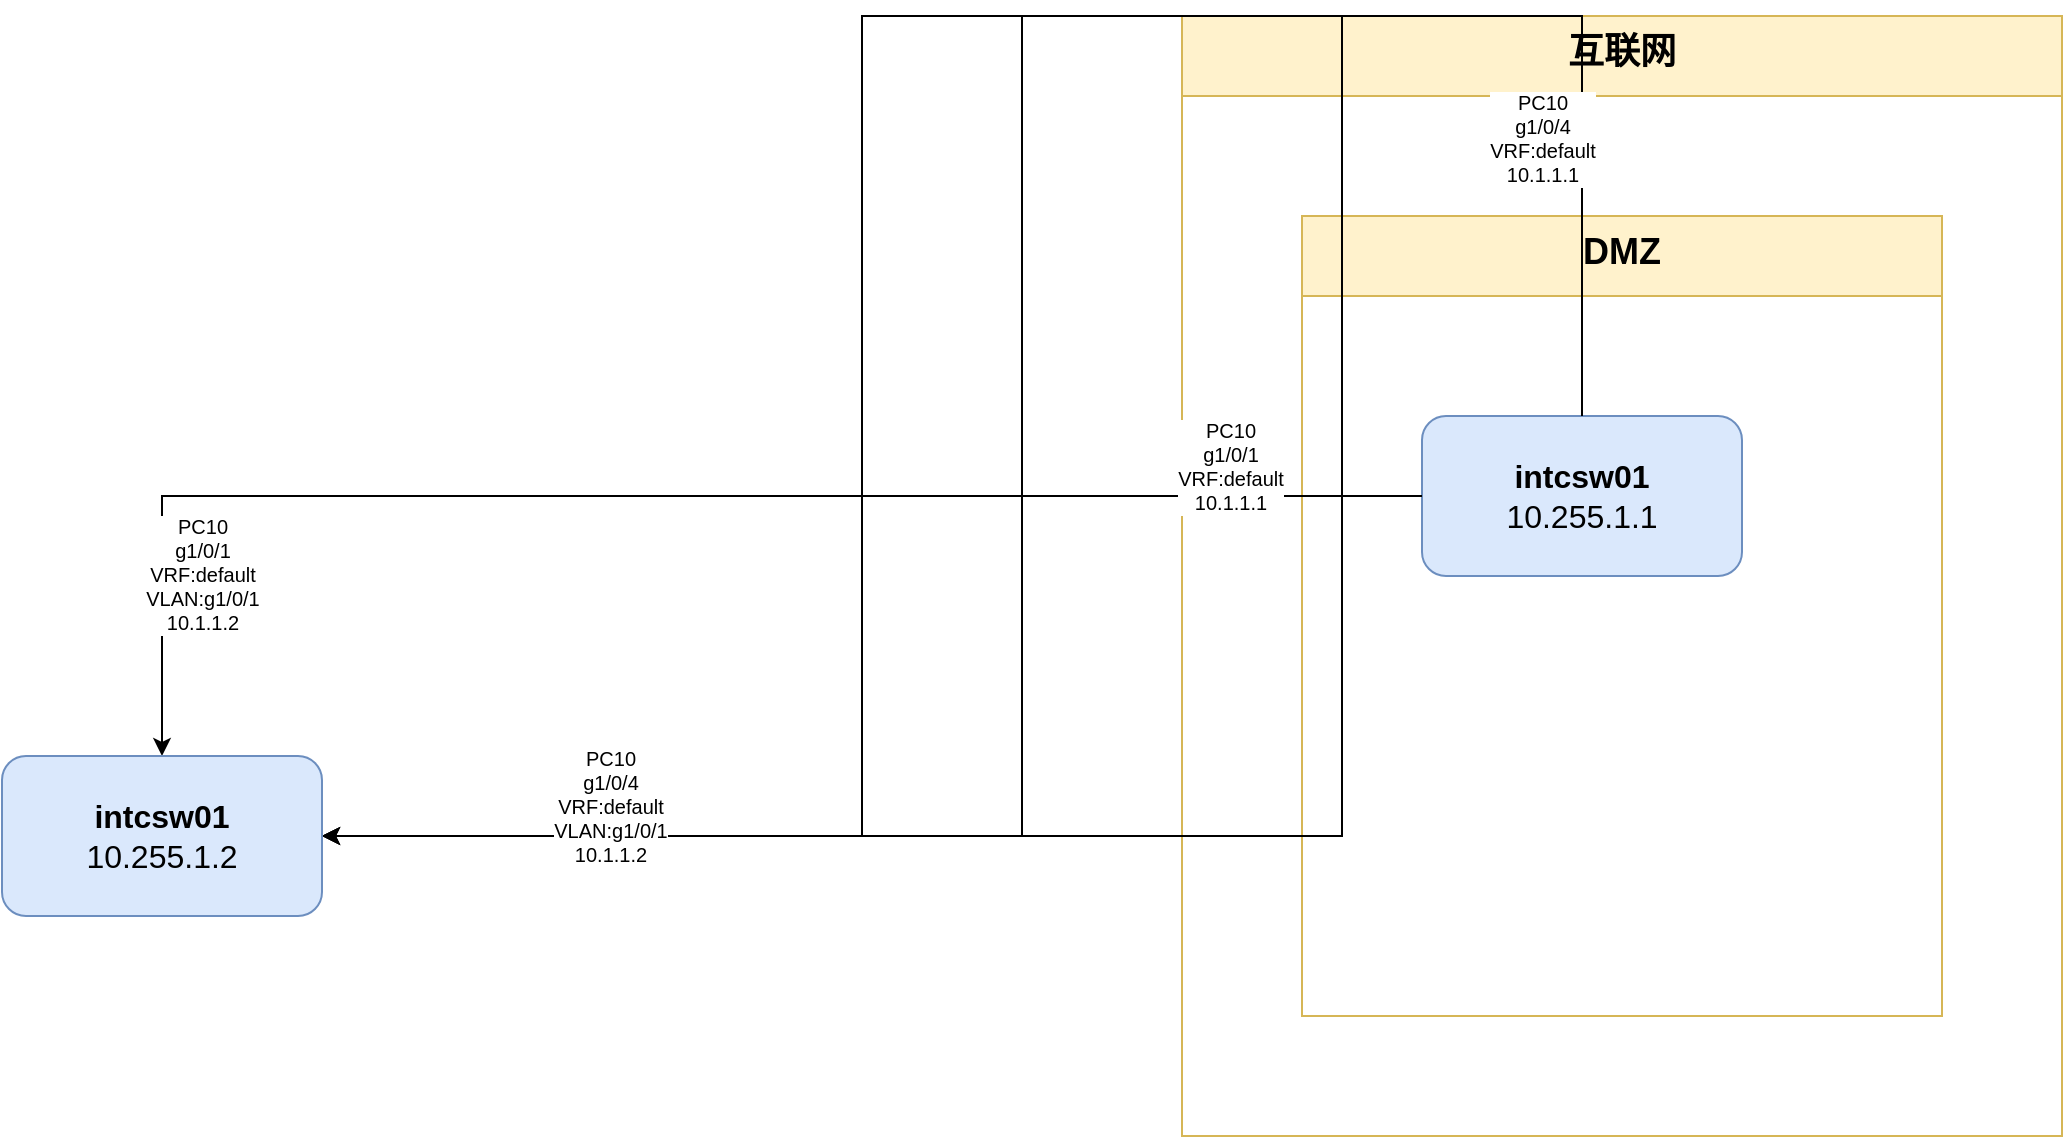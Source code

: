 <mxfile version="28.1.2">
  <diagram id="topology" name="Topology">
    <mxGraphModel dx="2487" dy="2759" grid="1" gridSize="10" guides="1" tooltips="1" connect="1" arrows="1" fold="1" page="1" pageScale="1" pageWidth="1654" pageHeight="2339" math="0" shadow="0">
      <root>
        <mxCell id="0" />
        <mxCell id="1" parent="0" />
        <mxCell id="region_2" value="互联网" style="swimlane;fontStyle=1;align=center;verticalAlign=top;horizontal=1;startSize=40;collapsible=0;marginBottom=0;fillColor=#fff2cc;strokeColor=#d6b656;fontSize=18;" parent="1" vertex="1" data_type="region" data_name="互联网" data_parent_name="">
          <mxGeometry width="440" height="560" as="geometry" />
        </mxCell>
        <mxCell id="region_3" value="DMZ" style="swimlane;fontStyle=1;align=center;verticalAlign=top;horizontal=1;startSize=40;collapsible=0;marginBottom=0;fillColor=#fff2cc;strokeColor=#d6b656;fontSize=18;" parent="region_2" vertex="1" data_type="region" data_name="DMZ" data_parent_name="互联网">
          <mxGeometry x="60" y="100" width="320" height="400" as="geometry" />
        </mxCell>
        <mxCell id="device_4" value="&lt;div&gt;&lt;b&gt;intcsw01&lt;/b&gt;&lt;br/&gt;10.255.1.1&lt;/div&gt;" style="rounded=1;whiteSpace=wrap;html=1;fillColor=#dae8fc;strokeColor=#6c8ebf;fontSize=16;" parent="region_3" vertex="1" data_type="device" data_device_name="intcsw01" data_management_address="10.255.1.1" data_region="DMZ" data_parent_region="互联网" data_device_model="8886" data_device_type="核心交换机" data_cabinet="a01" data_u_position="20">
          <mxGeometry x="60" y="100" width="160" height="80" as="geometry" />
        </mxCell>
        <mxCell id="edge_6" value="" style="edgeStyle=orthogonalEdgeStyle;rounded=0;orthogonalLoop=1;jettySize=auto;html=1;strokeColor=#000000;orthogonal=1;endArrow=classic;endFill=1;" parent="1" source="device_4" target="device_5" edge="1" data_type="link" data_sequence="1" data_usage="核心互联" data_cable_type="光纤" data_bandwidth="" data_remark="" data_src_device_name="intcsw01" data_src_management_address="10.255.1.1" data_src_parent_region="互联网" data_src_region="DMZ" data_src_device_model="8886" data_src_device_type="核心交换机" data_src_cabinet="a01" data_src_u_position="20" data_src_port_channel="10" data_src_physical_interface="g1/0/1" data_src_vrf="default" data_src_vlan="" data_src_interface_ip="10.1.1.1" data_dst_device_name="intcsw01" data_dst_management_address="10.255.1.2" data_dst_parent_region="互联网" data_dst_region="DMZ" data_dst_device_model="8886" data_dst_device_type="核心交换机" data_dst_cabinet="a02" data_dst_u_position="20" data_dst_port_channel="10" data_dst_physical_interface="g1/0/1" data_dst_vrf="default" data_dst_vlan="g1/0/1" data_dst_interface_ip="10.1.1.2">
          <mxGeometry relative="1" as="geometry">
            <mxPoint as="targetPoint" />
          </mxGeometry>
        </mxCell>
        <mxCell id="edgeLabel_7" value="PC10&lt;br/&gt;g1/0/1&lt;br/&gt;VRF:default&lt;br/&gt;10.1.1.1" style="edgeLabel;html=1;align=center;verticalAlign=middle;resizable=0;points=[];fontSize=10;fontColor=#000000;labelBackgroundColor=#ffffff;strokeColor=#cccccc;rounded=1;" parent="edge_6" vertex="1" connectable="0">
          <mxGeometry x="-0.8" relative="1" as="geometry">
            <mxPoint x="-20" y="-15" as="offset" />
          </mxGeometry>
        </mxCell>
        <mxCell id="edgeLabel_8" value="PC10&lt;br/&gt;g1/0/1&lt;br/&gt;VRF:default&lt;br/&gt;VLAN:g1/0/1&lt;br/&gt;10.1.1.2" style="edgeLabel;html=1;align=center;verticalAlign=middle;resizable=0;points=[];fontSize=10;fontColor=#000000;labelBackgroundColor=#ffffff;strokeColor=#cccccc;rounded=1;" parent="edge_6" vertex="1" connectable="0">
          <mxGeometry x="0.8" relative="1" as="geometry">
            <mxPoint x="20" y="-15" as="offset" />
          </mxGeometry>
        </mxCell>
        <mxCell id="edge_9" value="" style="edgeStyle=orthogonalEdgeStyle;rounded=0;orthogonalLoop=1;jettySize=auto;html=1;strokeColor=#000000;orthogonal=1;endArrow=classic;endFill=1;" parent="1" source="device_4" target="device_5" edge="1" data_type="link" data_sequence="1" data_usage="核心互联" data_cable_type="光纤" data_bandwidth="" data_remark="" data_src_device_name="intcsw01" data_src_management_address="10.255.1.1" data_src_parent_region="互联网" data_src_region="DMZ" data_src_device_model="8886" data_src_device_type="核心交换机" data_src_cabinet="a01" data_src_u_position="20" data_src_port_channel="10" data_src_physical_interface="g1/0/2" data_src_vrf="default" data_src_vlan="" data_src_interface_ip="10.1.1.1" data_dst_device_name="intcsw01" data_dst_management_address="10.255.1.2" data_dst_parent_region="互联网" data_dst_region="DMZ" data_dst_device_model="8886" data_dst_device_type="核心交换机" data_dst_cabinet="a02" data_dst_u_position="20" data_dst_port_channel="10" data_dst_physical_interface="g1/0/2" data_dst_vrf="default" data_dst_vlan="g1/0/1" data_dst_interface_ip="10.1.1.2">
          <mxGeometry relative="1" as="geometry">
            <Array as="points">
              <mxPoint x="-80" />
            </Array>
            <mxPoint as="targetPoint" />
          </mxGeometry>
        </mxCell>
        <mxCell id="edgeLabel_10" value="PC10&lt;br/&gt;g1/0/2&lt;br/&gt;VRF:default&lt;br/&gt;10.1.1.1" style="edgeLabel;html=1;align=center;verticalAlign=middle;resizable=0;points=[];fontSize=10;fontColor=#000000;labelBackgroundColor=#ffffff;strokeColor=#cccccc;rounded=1;" parent="edge_9" vertex="1" connectable="0">
          <mxGeometry x="-0.8" relative="1" as="geometry">
            <mxPoint x="-20" y="-15" as="offset" />
          </mxGeometry>
        </mxCell>
        <mxCell id="edgeLabel_11" value="PC10&lt;br/&gt;g1/0/2&lt;br/&gt;VRF:default&lt;br/&gt;VLAN:g1/0/1&lt;br/&gt;10.1.1.2" style="edgeLabel;html=1;align=center;verticalAlign=middle;resizable=0;points=[];fontSize=10;fontColor=#000000;labelBackgroundColor=#ffffff;strokeColor=#cccccc;rounded=1;" parent="edge_9" vertex="1" connectable="0">
          <mxGeometry x="0.8" relative="1" as="geometry">
            <mxPoint x="20" y="-15" as="offset" />
          </mxGeometry>
        </mxCell>
        <mxCell id="edge_12" value="" style="edgeStyle=orthogonalEdgeStyle;rounded=0;orthogonalLoop=1;jettySize=auto;html=1;strokeColor=#000000;orthogonal=1;endArrow=classic;endFill=1;" parent="1" source="device_4" target="device_5" edge="1" data_type="link" data_sequence="1" data_usage="核心互联" data_cable_type="光纤" data_bandwidth="" data_remark="" data_src_device_name="intcsw01" data_src_management_address="10.255.1.1" data_src_parent_region="互联网" data_src_region="DMZ" data_src_device_model="8886" data_src_device_type="核心交换机" data_src_cabinet="a01" data_src_u_position="20" data_src_port_channel="10" data_src_physical_interface="g1/0/3" data_src_vrf="default" data_src_vlan="" data_src_interface_ip="10.1.1.1" data_dst_device_name="intcsw01" data_dst_management_address="10.255.1.2" data_dst_parent_region="互联网" data_dst_region="DMZ" data_dst_device_model="8886" data_dst_device_type="核心交换机" data_dst_cabinet="a02" data_dst_u_position="20" data_dst_port_channel="10" data_dst_physical_interface="g1/0/3" data_dst_vrf="default" data_dst_vlan="g1/0/1" data_dst_interface_ip="10.1.1.2">
          <mxGeometry relative="1" as="geometry">
            <Array as="points">
              <mxPoint x="80" />
            </Array>
            <mxPoint as="targetPoint" />
          </mxGeometry>
        </mxCell>
        <mxCell id="edgeLabel_13" value="PC10&lt;br/&gt;g1/0/3&lt;br/&gt;VRF:default&lt;br/&gt;10.1.1.1" style="edgeLabel;html=1;align=center;verticalAlign=middle;resizable=0;points=[];fontSize=10;fontColor=#000000;labelBackgroundColor=#ffffff;strokeColor=#cccccc;rounded=1;" parent="edge_12" vertex="1" connectable="0">
          <mxGeometry x="-0.8" relative="1" as="geometry">
            <mxPoint x="-20" y="-15" as="offset" />
          </mxGeometry>
        </mxCell>
        <mxCell id="edgeLabel_14" value="PC10&lt;br/&gt;g1/0/3&lt;br/&gt;VRF:default&lt;br/&gt;VLAN:g1/0/1&lt;br/&gt;10.1.1.2" style="edgeLabel;html=1;align=center;verticalAlign=middle;resizable=0;points=[];fontSize=10;fontColor=#000000;labelBackgroundColor=#ffffff;strokeColor=#cccccc;rounded=1;" parent="edge_12" vertex="1" connectable="0">
          <mxGeometry x="0.8" relative="1" as="geometry">
            <mxPoint x="20" y="-15" as="offset" />
          </mxGeometry>
        </mxCell>
        <mxCell id="edge_15" value="" style="edgeStyle=orthogonalEdgeStyle;rounded=0;orthogonalLoop=1;jettySize=auto;html=1;strokeColor=#000000;orthogonal=1;endArrow=classic;endFill=1;" parent="1" source="device_4" target="device_5" edge="1" data_type="link" data_sequence="1" data_usage="核心互联" data_cable_type="光纤" data_bandwidth="" data_remark="" data_src_device_name="intcsw01" data_src_management_address="10.255.1.1" data_src_parent_region="互联网" data_src_region="DMZ" data_src_device_model="8886" data_src_device_type="核心交换机" data_src_cabinet="a01" data_src_u_position="20" data_src_port_channel="10" data_src_physical_interface="g1/0/4" data_src_vrf="default" data_src_vlan="" data_src_interface_ip="10.1.1.1" data_dst_device_name="intcsw01" data_dst_management_address="10.255.1.2" data_dst_parent_region="互联网" data_dst_region="DMZ" data_dst_device_model="8886" data_dst_device_type="核心交换机" data_dst_cabinet="a02" data_dst_u_position="20" data_dst_port_channel="10" data_dst_physical_interface="g1/0/4" data_dst_vrf="default" data_dst_vlan="g1/0/1" data_dst_interface_ip="10.1.1.2">
          <mxGeometry relative="1" as="geometry">
            <Array as="points">
              <mxPoint x="-160" />
            </Array>
            <mxPoint as="targetPoint" />
          </mxGeometry>
        </mxCell>
        <mxCell id="edgeLabel_16" value="PC10&lt;br/&gt;g1/0/4&lt;br/&gt;VRF:default&lt;br/&gt;10.1.1.1" style="edgeLabel;html=1;align=center;verticalAlign=middle;resizable=0;points=[];fontSize=10;fontColor=#000000;labelBackgroundColor=#ffffff;strokeColor=#cccccc;rounded=1;" parent="edge_15" vertex="1" connectable="0">
          <mxGeometry x="-0.8" relative="1" as="geometry">
            <mxPoint x="-20" y="-15" as="offset" />
          </mxGeometry>
        </mxCell>
        <mxCell id="edgeLabel_17" value="PC10&lt;br/&gt;g1/0/4&lt;br/&gt;VRF:default&lt;br/&gt;VLAN:g1/0/1&lt;br/&gt;10.1.1.2" style="edgeLabel;html=1;align=center;verticalAlign=middle;resizable=0;points=[];fontSize=10;fontColor=#000000;labelBackgroundColor=#ffffff;strokeColor=#cccccc;rounded=1;" parent="edge_15" vertex="1" connectable="0">
          <mxGeometry x="0.8" relative="1" as="geometry">
            <mxPoint x="20" y="-15" as="offset" />
          </mxGeometry>
        </mxCell>
        <mxCell id="device_5" value="&lt;div&gt;&lt;b&gt;intcsw01&lt;/b&gt;&lt;br/&gt;10.255.1.2&lt;/div&gt;" style="rounded=1;whiteSpace=wrap;html=1;fillColor=#dae8fc;strokeColor=#6c8ebf;fontSize=16;" parent="1" vertex="1" data_type="device" data_device_name="intcsw01" data_management_address="10.255.1.2" data_region="DMZ" data_parent_region="互联网" data_device_model="8886" data_device_type="核心交换机" data_cabinet="a02" data_u_position="20">
          <mxGeometry x="-590" y="370" width="160" height="80" as="geometry" />
        </mxCell>
      </root>
    </mxGraphModel>
  </diagram>
</mxfile>
